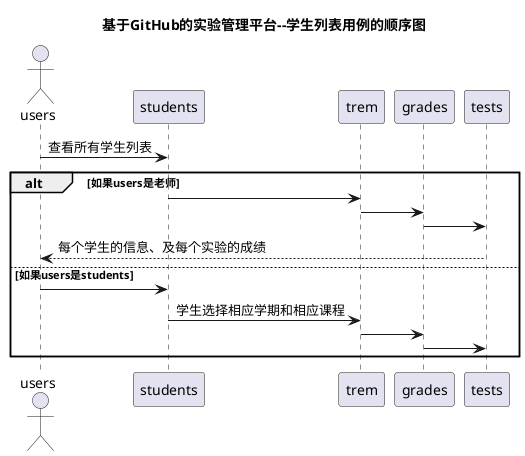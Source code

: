 @startuml
title 基于GitHub的实验管理平台--学生列表用例的顺序图
actor users
users -> students: 查看所有学生列表
alt 如果users是老师
	students ->trem
	trem ->grades
	grades -> tests
	tests --> users:每个学生的信息、及每个实验的成绩
else 如果users是students
    users ->students
    students ->trem:学生选择相应学期和相应课程
    trem ->grades
    grades ->tests


end

@enduml